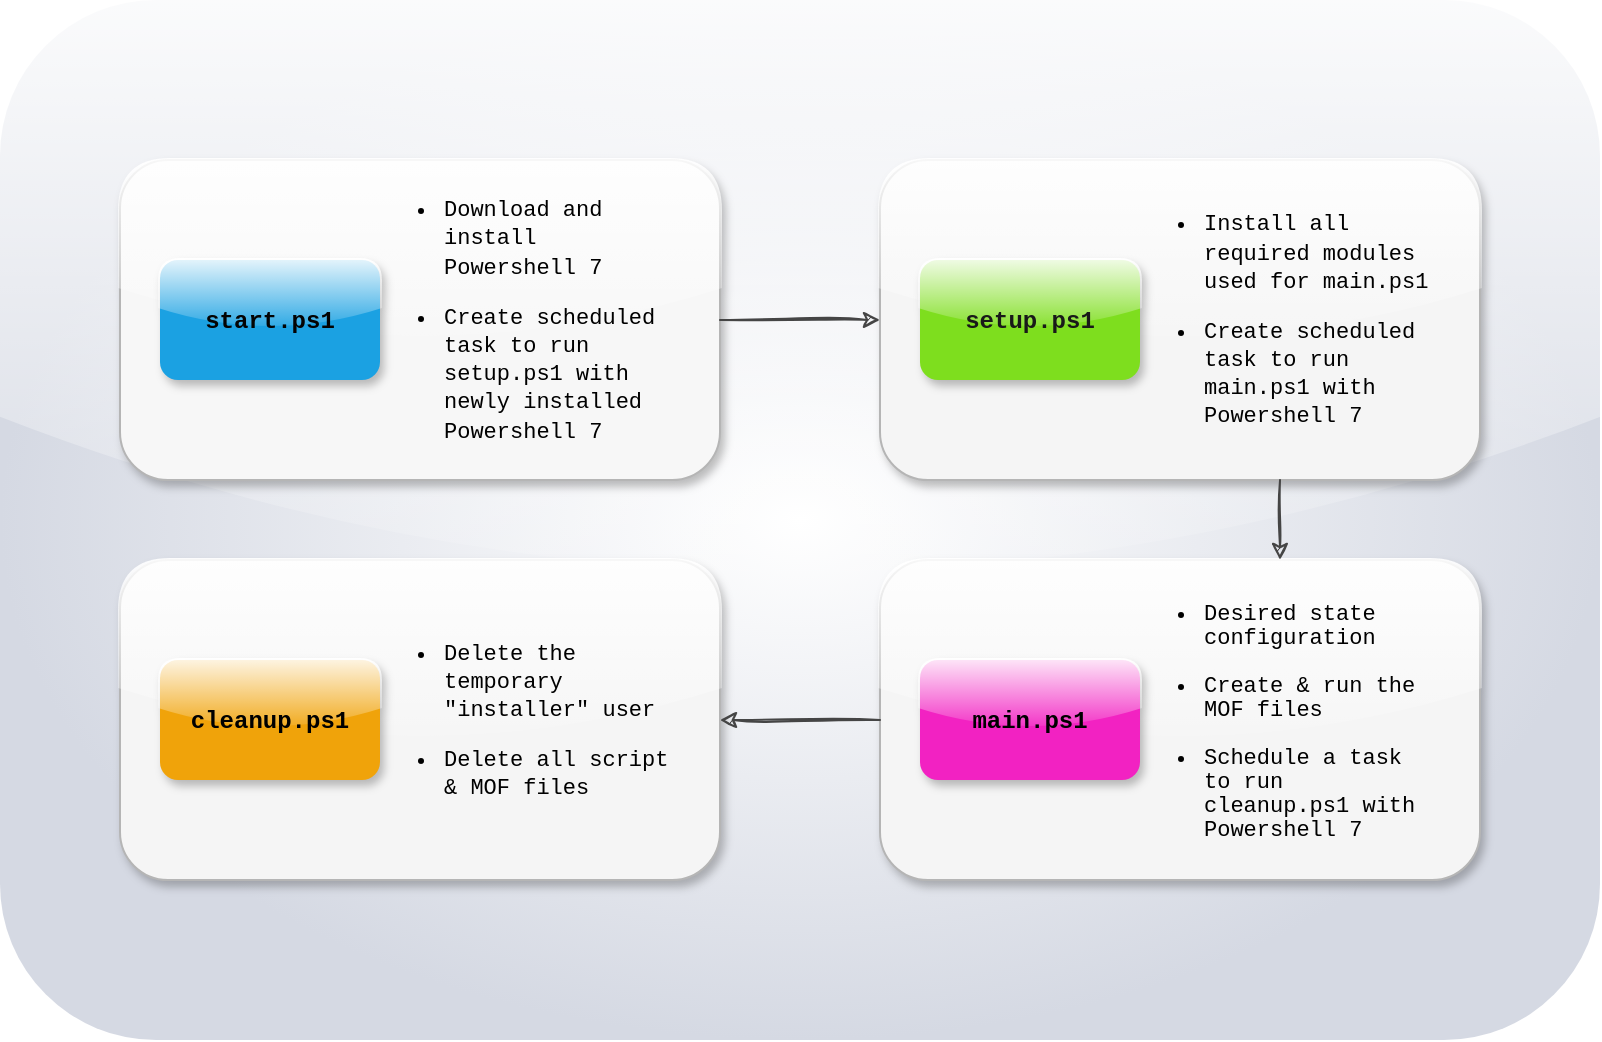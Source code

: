 <mxfile version="20.2.3" type="device"><diagram id="nKn-Ljbo0eNzAwppD2gK" name="Page-1"><mxGraphModel dx="1185" dy="1138" grid="1" gridSize="10" guides="1" tooltips="1" connect="1" arrows="1" fold="1" page="0" pageScale="1" pageWidth="850" pageHeight="1100" math="0" shadow="0"><root><mxCell id="0"/><mxCell id="1" parent="0"/><mxCell id="s7ZJal7jOnxJMfgFsoBf-32" value="" style="rounded=1;whiteSpace=wrap;html=1;shadow=0;glass=1;dashed=1;sketch=0;fontFamily=Courier New;fontSize=10;fillColor=default;strokeColor=none;fontColor=#ffffff;gradientColor=#D5D9E3;gradientDirection=radial;" parent="1" vertex="1"><mxGeometry x="120" y="-200" width="800" height="520" as="geometry"/></mxCell><mxCell id="s7ZJal7jOnxJMfgFsoBf-10" value="" style="group;rounded=1;shadow=1;glass=1;sketch=0;fillColor=#F7F7F7;fontColor=#333333;strokeColor=#B5B5B5;" parent="1" vertex="1" connectable="0"><mxGeometry x="180" y="-120" width="300" height="160" as="geometry"/></mxCell><mxCell id="s7ZJal7jOnxJMfgFsoBf-3" value="&lt;b&gt;&lt;font face=&quot;Courier New&quot; color=&quot;#030303&quot;&gt;start.ps1&lt;/font&gt;&lt;/b&gt;" style="rounded=1;whiteSpace=wrap;html=1;glass=1;fillColor=#1ba1e2;strokeColor=none;sketch=0;shadow=1;fontColor=#ffffff;" parent="s7ZJal7jOnxJMfgFsoBf-10" vertex="1"><mxGeometry x="20" y="50" width="110" height="60" as="geometry"/></mxCell><mxCell id="s7ZJal7jOnxJMfgFsoBf-8" value="&lt;ul style=&quot;font-size: 11px;&quot;&gt;&lt;li style=&quot;&quot;&gt;&lt;font style=&quot;font-size: 11px;&quot; face=&quot;Courier New&quot;&gt;Download and install Powershell 7&lt;/font&gt;&lt;/li&gt;&lt;/ul&gt;&lt;ul style=&quot;font-size: 11px;&quot;&gt;&lt;li style=&quot;&quot;&gt;&lt;font style=&quot;font-size: 11px;&quot; face=&quot;Courier New&quot;&gt;Create scheduled task to run setup.ps1 with newly installed Powershell 7&lt;/font&gt;&lt;/li&gt;&lt;/ul&gt;" style="text;html=1;strokeColor=none;fillColor=none;align=left;verticalAlign=middle;whiteSpace=wrap;rounded=0;" parent="s7ZJal7jOnxJMfgFsoBf-10" vertex="1"><mxGeometry x="120" width="160" height="160" as="geometry"/></mxCell><mxCell id="s7ZJal7jOnxJMfgFsoBf-11" value="" style="group;rounded=1;shadow=1;glass=1;fillColor=#f5f5f5;strokeColor=#B5B5B5;strokeWidth=1;fontColor=#333333;" parent="1" vertex="1" connectable="0"><mxGeometry x="560" y="-120" width="300" height="160" as="geometry"/></mxCell><mxCell id="s7ZJal7jOnxJMfgFsoBf-6" value="&lt;b&gt;&lt;font face=&quot;Courier New&quot; color=&quot;#191919&quot;&gt;setup.ps1&lt;/font&gt;&lt;/b&gt;" style="rounded=1;whiteSpace=wrap;html=1;shadow=1;glass=1;sketch=0;fillColor=#7EDE1E;strokeColor=none;fontColor=#ffffff;strokeWidth=1;" parent="s7ZJal7jOnxJMfgFsoBf-11" vertex="1"><mxGeometry x="20" y="50" width="110" height="60" as="geometry"/></mxCell><mxCell id="s7ZJal7jOnxJMfgFsoBf-9" value="&lt;ul style=&quot;font-size: 11px;&quot;&gt;&lt;li style=&quot;&quot;&gt;&lt;font style=&quot;font-size: 11px;&quot; face=&quot;Courier New&quot;&gt;Install all required modules used for main.ps1&lt;/font&gt;&lt;/li&gt;&lt;/ul&gt;&lt;ul style=&quot;font-size: 11px;&quot;&gt;&lt;li style=&quot;&quot;&gt;&lt;font style=&quot;font-size: 11px;&quot; face=&quot;Courier New&quot;&gt;Create scheduled task to run main.ps1 with Powershell 7&lt;/font&gt;&lt;/li&gt;&lt;/ul&gt;" style="text;html=1;strokeColor=none;fillColor=none;align=left;verticalAlign=middle;whiteSpace=wrap;rounded=0;" parent="s7ZJal7jOnxJMfgFsoBf-11" vertex="1"><mxGeometry x="120" width="160" height="160" as="geometry"/></mxCell><mxCell id="s7ZJal7jOnxJMfgFsoBf-15" value="" style="endArrow=none;startArrow=classic;html=1;rounded=0;fontFamily=Courier New;fontSize=11;fontColor=default;strokeWidth=1;shadow=0;sketch=1;startFill=1;endFill=0;jumpStyle=none;strokeColor=#454545;fillColor=#dae8fc;" parent="1" edge="1"><mxGeometry width="50" height="50" relative="1" as="geometry"><mxPoint x="560" y="-40" as="sourcePoint"/><mxPoint x="480" y="-40" as="targetPoint"/></mxGeometry></mxCell><mxCell id="s7ZJal7jOnxJMfgFsoBf-19" value="" style="group;rounded=1;shadow=1;glass=1;fillColor=#f5f5f5;strokeColor=#B5B5B5;strokeWidth=1;fontColor=#333333;" parent="1" vertex="1" connectable="0"><mxGeometry x="560" y="80" width="300" height="160" as="geometry"/></mxCell><mxCell id="s7ZJal7jOnxJMfgFsoBf-20" value="&lt;b&gt;&lt;font face=&quot;Courier New&quot; color=&quot;#000000&quot;&gt;main.ps1&lt;/font&gt;&lt;/b&gt;" style="rounded=1;whiteSpace=wrap;html=1;shadow=1;glass=1;sketch=0;fillColor=#F222C2;strokeColor=none;strokeWidth=1;fontColor=#ffffff;" parent="s7ZJal7jOnxJMfgFsoBf-19" vertex="1"><mxGeometry x="20" y="50" width="110" height="60" as="geometry"/></mxCell><mxCell id="s7ZJal7jOnxJMfgFsoBf-21" value="&lt;ul style=&quot;font-size: 11px; line-height: 1;&quot;&gt;&lt;li style=&quot;&quot;&gt;&lt;font face=&quot;Courier New&quot;&gt;Desired state configuration&lt;br&gt;&lt;br&gt;&lt;/font&gt;&lt;/li&gt;&lt;li style=&quot;&quot;&gt;&lt;font face=&quot;Courier New&quot;&gt;Create &amp;amp; run the MOF files&lt;br&gt;&lt;br&gt;&lt;/font&gt;&lt;/li&gt;&lt;li style=&quot;&quot;&gt;&lt;font face=&quot;Courier New&quot;&gt;Schedule a task to run cleanup.ps1 with Powershell 7&lt;/font&gt;&lt;/li&gt;&lt;/ul&gt;" style="text;html=1;strokeColor=none;fillColor=none;align=left;verticalAlign=middle;whiteSpace=wrap;rounded=0;" parent="s7ZJal7jOnxJMfgFsoBf-19" vertex="1"><mxGeometry x="120" width="160" height="160" as="geometry"/></mxCell><mxCell id="s7ZJal7jOnxJMfgFsoBf-25" value="" style="endArrow=none;startArrow=classic;html=1;rounded=0;fontFamily=Courier New;fontSize=11;fontColor=default;strokeWidth=1;shadow=0;sketch=1;startFill=1;endFill=0;jumpStyle=none;strokeColor=#454545;fillColor=#dae8fc;" parent="1" target="s7ZJal7jOnxJMfgFsoBf-9" edge="1"><mxGeometry width="50" height="50" relative="1" as="geometry"><mxPoint x="760" y="80" as="sourcePoint"/><mxPoint x="370" y="300" as="targetPoint"/></mxGeometry></mxCell><mxCell id="s7ZJal7jOnxJMfgFsoBf-26" value="" style="group;rounded=1;shadow=1;glass=1;fillColor=#f5f5f5;strokeColor=#B5B5B5;strokeWidth=1;fontColor=#333333;" parent="1" vertex="1" connectable="0"><mxGeometry x="180" y="80" width="300" height="160" as="geometry"/></mxCell><mxCell id="s7ZJal7jOnxJMfgFsoBf-27" value="&lt;b&gt;&lt;font face=&quot;Courier New&quot; color=&quot;#000000&quot;&gt;cleanup.ps1&lt;/font&gt;&lt;/b&gt;" style="rounded=1;whiteSpace=wrap;html=1;shadow=1;glass=1;sketch=0;fillColor=#f0a30a;strokeColor=none;strokeWidth=1;fontColor=#000000;" parent="s7ZJal7jOnxJMfgFsoBf-26" vertex="1"><mxGeometry x="20" y="50" width="110" height="60" as="geometry"/></mxCell><mxCell id="s7ZJal7jOnxJMfgFsoBf-28" value="&lt;ul style=&quot;font-size: 11px;&quot;&gt;&lt;li style=&quot;&quot;&gt;&lt;font face=&quot;Courier New&quot;&gt;Delete the temporary &quot;installer&quot; user&lt;/font&gt;&lt;/li&gt;&lt;/ul&gt;&lt;ul style=&quot;font-size: 11px;&quot;&gt;&lt;li style=&quot;&quot;&gt;&lt;font face=&quot;Courier New&quot;&gt;Delete all script &amp;amp; MOF files&lt;/font&gt;&lt;/li&gt;&lt;/ul&gt;" style="text;html=1;strokeColor=none;fillColor=none;align=left;verticalAlign=middle;whiteSpace=wrap;rounded=0;" parent="s7ZJal7jOnxJMfgFsoBf-26" vertex="1"><mxGeometry x="120" width="160" height="160" as="geometry"/></mxCell><mxCell id="s7ZJal7jOnxJMfgFsoBf-29" value="" style="endArrow=none;startArrow=classic;html=1;rounded=0;fontFamily=Courier New;fontSize=11;fontColor=default;strokeWidth=1;shadow=0;sketch=1;startFill=1;endFill=0;jumpStyle=none;strokeColor=#454545;fillColor=#dae8fc;" parent="1" edge="1"><mxGeometry width="50" height="50" relative="1" as="geometry"><mxPoint x="480" y="160" as="sourcePoint"/><mxPoint x="560" y="160" as="targetPoint"/></mxGeometry></mxCell></root></mxGraphModel></diagram></mxfile>